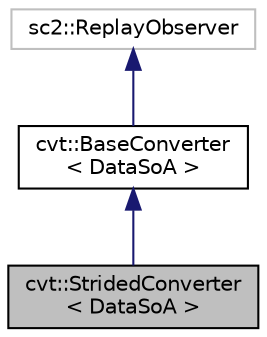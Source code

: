 digraph "cvt::StridedConverter&lt; DataSoA &gt;"
{
 // LATEX_PDF_SIZE
  edge [fontname="Helvetica",fontsize="10",labelfontname="Helvetica",labelfontsize="10"];
  node [fontname="Helvetica",fontsize="10",shape=record];
  Node1 [label="cvt::StridedConverter\l\< DataSoA \>",height=0.2,width=0.4,color="black", fillcolor="grey75", style="filled", fontcolor="black",tooltip="Convert and serialize at a particular stride (i.e. every 10 steps). Also has flag which enables savin..."];
  Node2 -> Node1 [dir="back",color="midnightblue",fontsize="10",style="solid",fontname="Helvetica"];
  Node2 [label="cvt::BaseConverter\l\< DataSoA \>",height=0.2,width=0.4,color="black", fillcolor="white", style="filled",URL="$d4/dc4/classcvt_1_1BaseConverter.html",tooltip="Base replay observer and converter that implements functions common to all the other sampling variant..."];
  Node3 -> Node2 [dir="back",color="midnightblue",fontsize="10",style="solid",fontname="Helvetica"];
  Node3 [label="sc2::ReplayObserver",height=0.2,width=0.4,color="grey75", fillcolor="white", style="filled",tooltip=" "];
}
